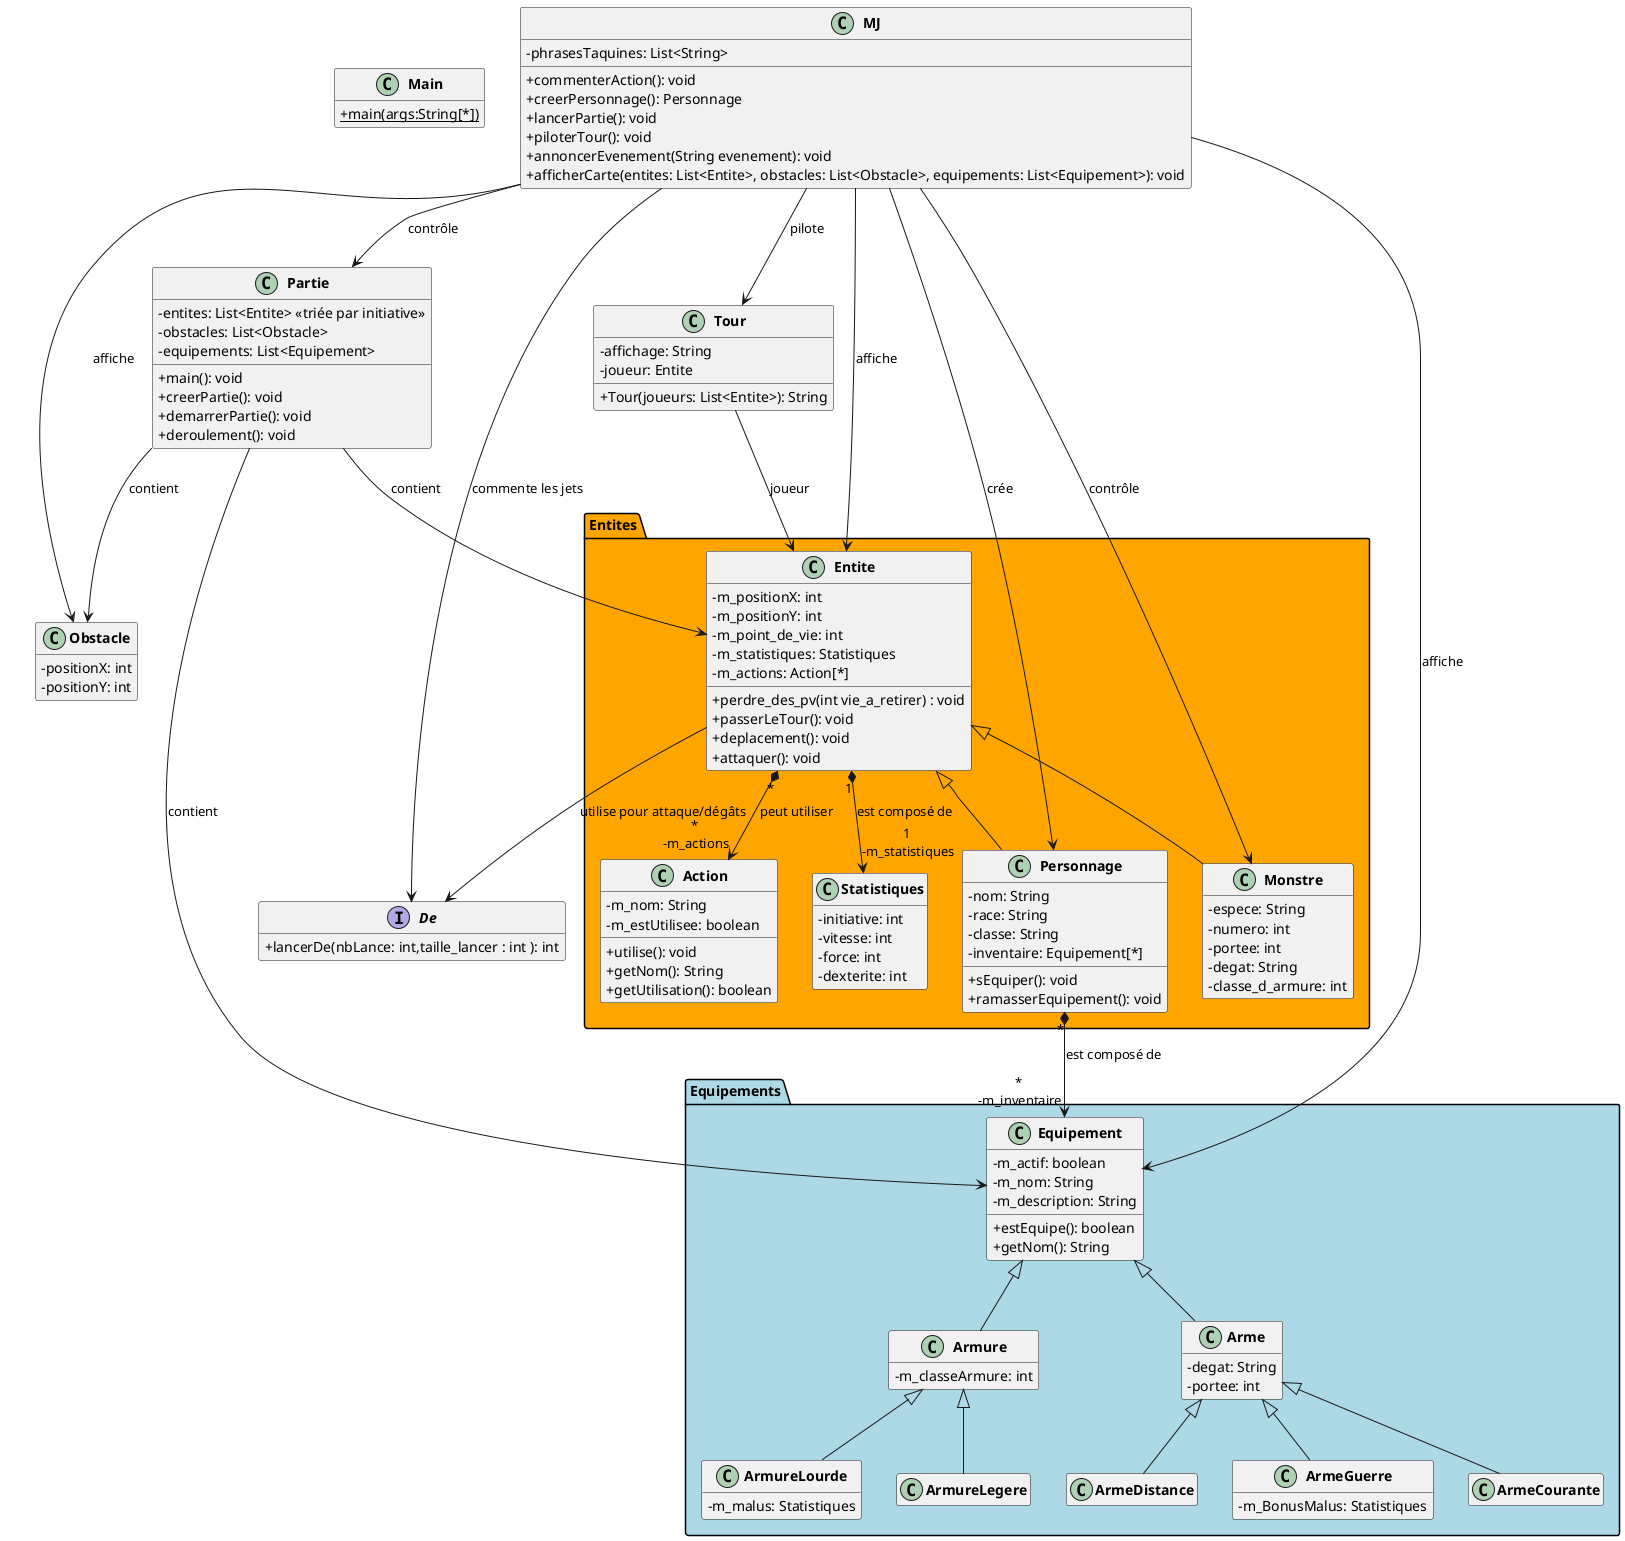 @startuml
skinparam classAttributeIconSize 0
skinparam classFontStyle Bold
'skinparam style strictuml
hide empty members

class Main
{
    +{static} main(args:String[*])
}

package Entites #Orange{
    class Entite {
      - m_positionX: int
      - m_positionY: int
      - m_point_de_vie: int
      - m_statistiques: Statistiques
      - m_actions: Action[*]
      + perdre_des_pv(int vie_a_retirer) : void
      + passerLeTour(): void
      + deplacement(): void
      + attaquer(): void
    }
    class Action{
      - m_nom: String
      - m_estUtilisee: boolean
      + utilise(): void
      + getNom(): String
      + getUtilisation(): boolean
    }
    class Statistiques {
      - initiative: int
      - vitesse: int
      - force: int
      - dexterite: int
    }

    class Personnage extends Entite {
      - nom: String
      - race: String
      - classe: String
      - inventaire: Equipement[*]
      + sEquiper(): void
      + ramasserEquipement(): void
    }

    class Monstre extends Entite{
      - espece: String
      - numero: int
      - portee: int
      - degat: String
      - classe_d_armure: int
    }
 'lien Entites
  Entite "1" *--> "1\n -m_statistiques" Statistiques : est composé de
  Entite "*" *--> "*\n -m_actions" Action: peut utiliser
}

package Equipements #LightBlue{

    class Equipement {
      - m_actif: boolean
      - m_nom: String
      - m_description: String
      + estEquipe(): boolean
      + getNom(): String
    }

    class Armure extends Equipement {
      - m_classeArmure: int
    }
    class ArmureLourde extends Armure{
      - m_malus: Statistiques
    }
    class ArmureLegere extends Armure{
    }

    class Arme extends Equipement {
      - degat: String
      - portee: int
    }
    class ArmeGuerre extends Arme{
      - m_BonusMalus: Statistiques
    }
    class ArmeCourante extends Arme{
    }
    class ArmeDistance extends Arme{
    }
}
'lien entre Equipements et Entites
Personnage "*" *--> "*\n -m_inventaire" Equipement: est composé de

class Obstacle {
  - positionX: int
  - positionY: int
}

interface De {
  + lancerDe(nbLance: int,taille_lancer : int ): int
}

class Tour {
  - affichage: String
  - joueur: Entite
  + Tour(joueurs: List<Entite>): String
}

class Partie {
  - entites: List<Entite> <<triée par initiative>>
  - obstacles: List<Obstacle>
  - equipements: List<Equipement>
  + main(): void
  + creerPartie(): void
  + demarrerPartie(): void
  + deroulement(): void
}

class MJ {
  - phrasesTaquines: List<String>
  + commenterAction(): void
  + creerPersonnage(): Personnage
  + lancerPartie(): void
  + piloterTour(): void
  + annoncerEvenement(String evenement): void
  + afficherCarte(entites: List<Entite>, obstacles: List<Obstacle>, equipements: List<Equipement>): void
}

' Liens logiques
MJ --> Personnage : crée
MJ --> Partie : contrôle
MJ --> Tour : pilote
MJ --> Monstre : contrôle
MJ --> De : commente les jets
MJ --> Entite : affiche
MJ --> Obstacle : affiche
MJ --> Equipement : affiche
Tour --> Entite : joueur
Partie --> Entite : contient
Partie --> Obstacle : contient
Partie --> Equipement : contient
Entite --> De : utilise pour attaque/dégâts



@enduml

